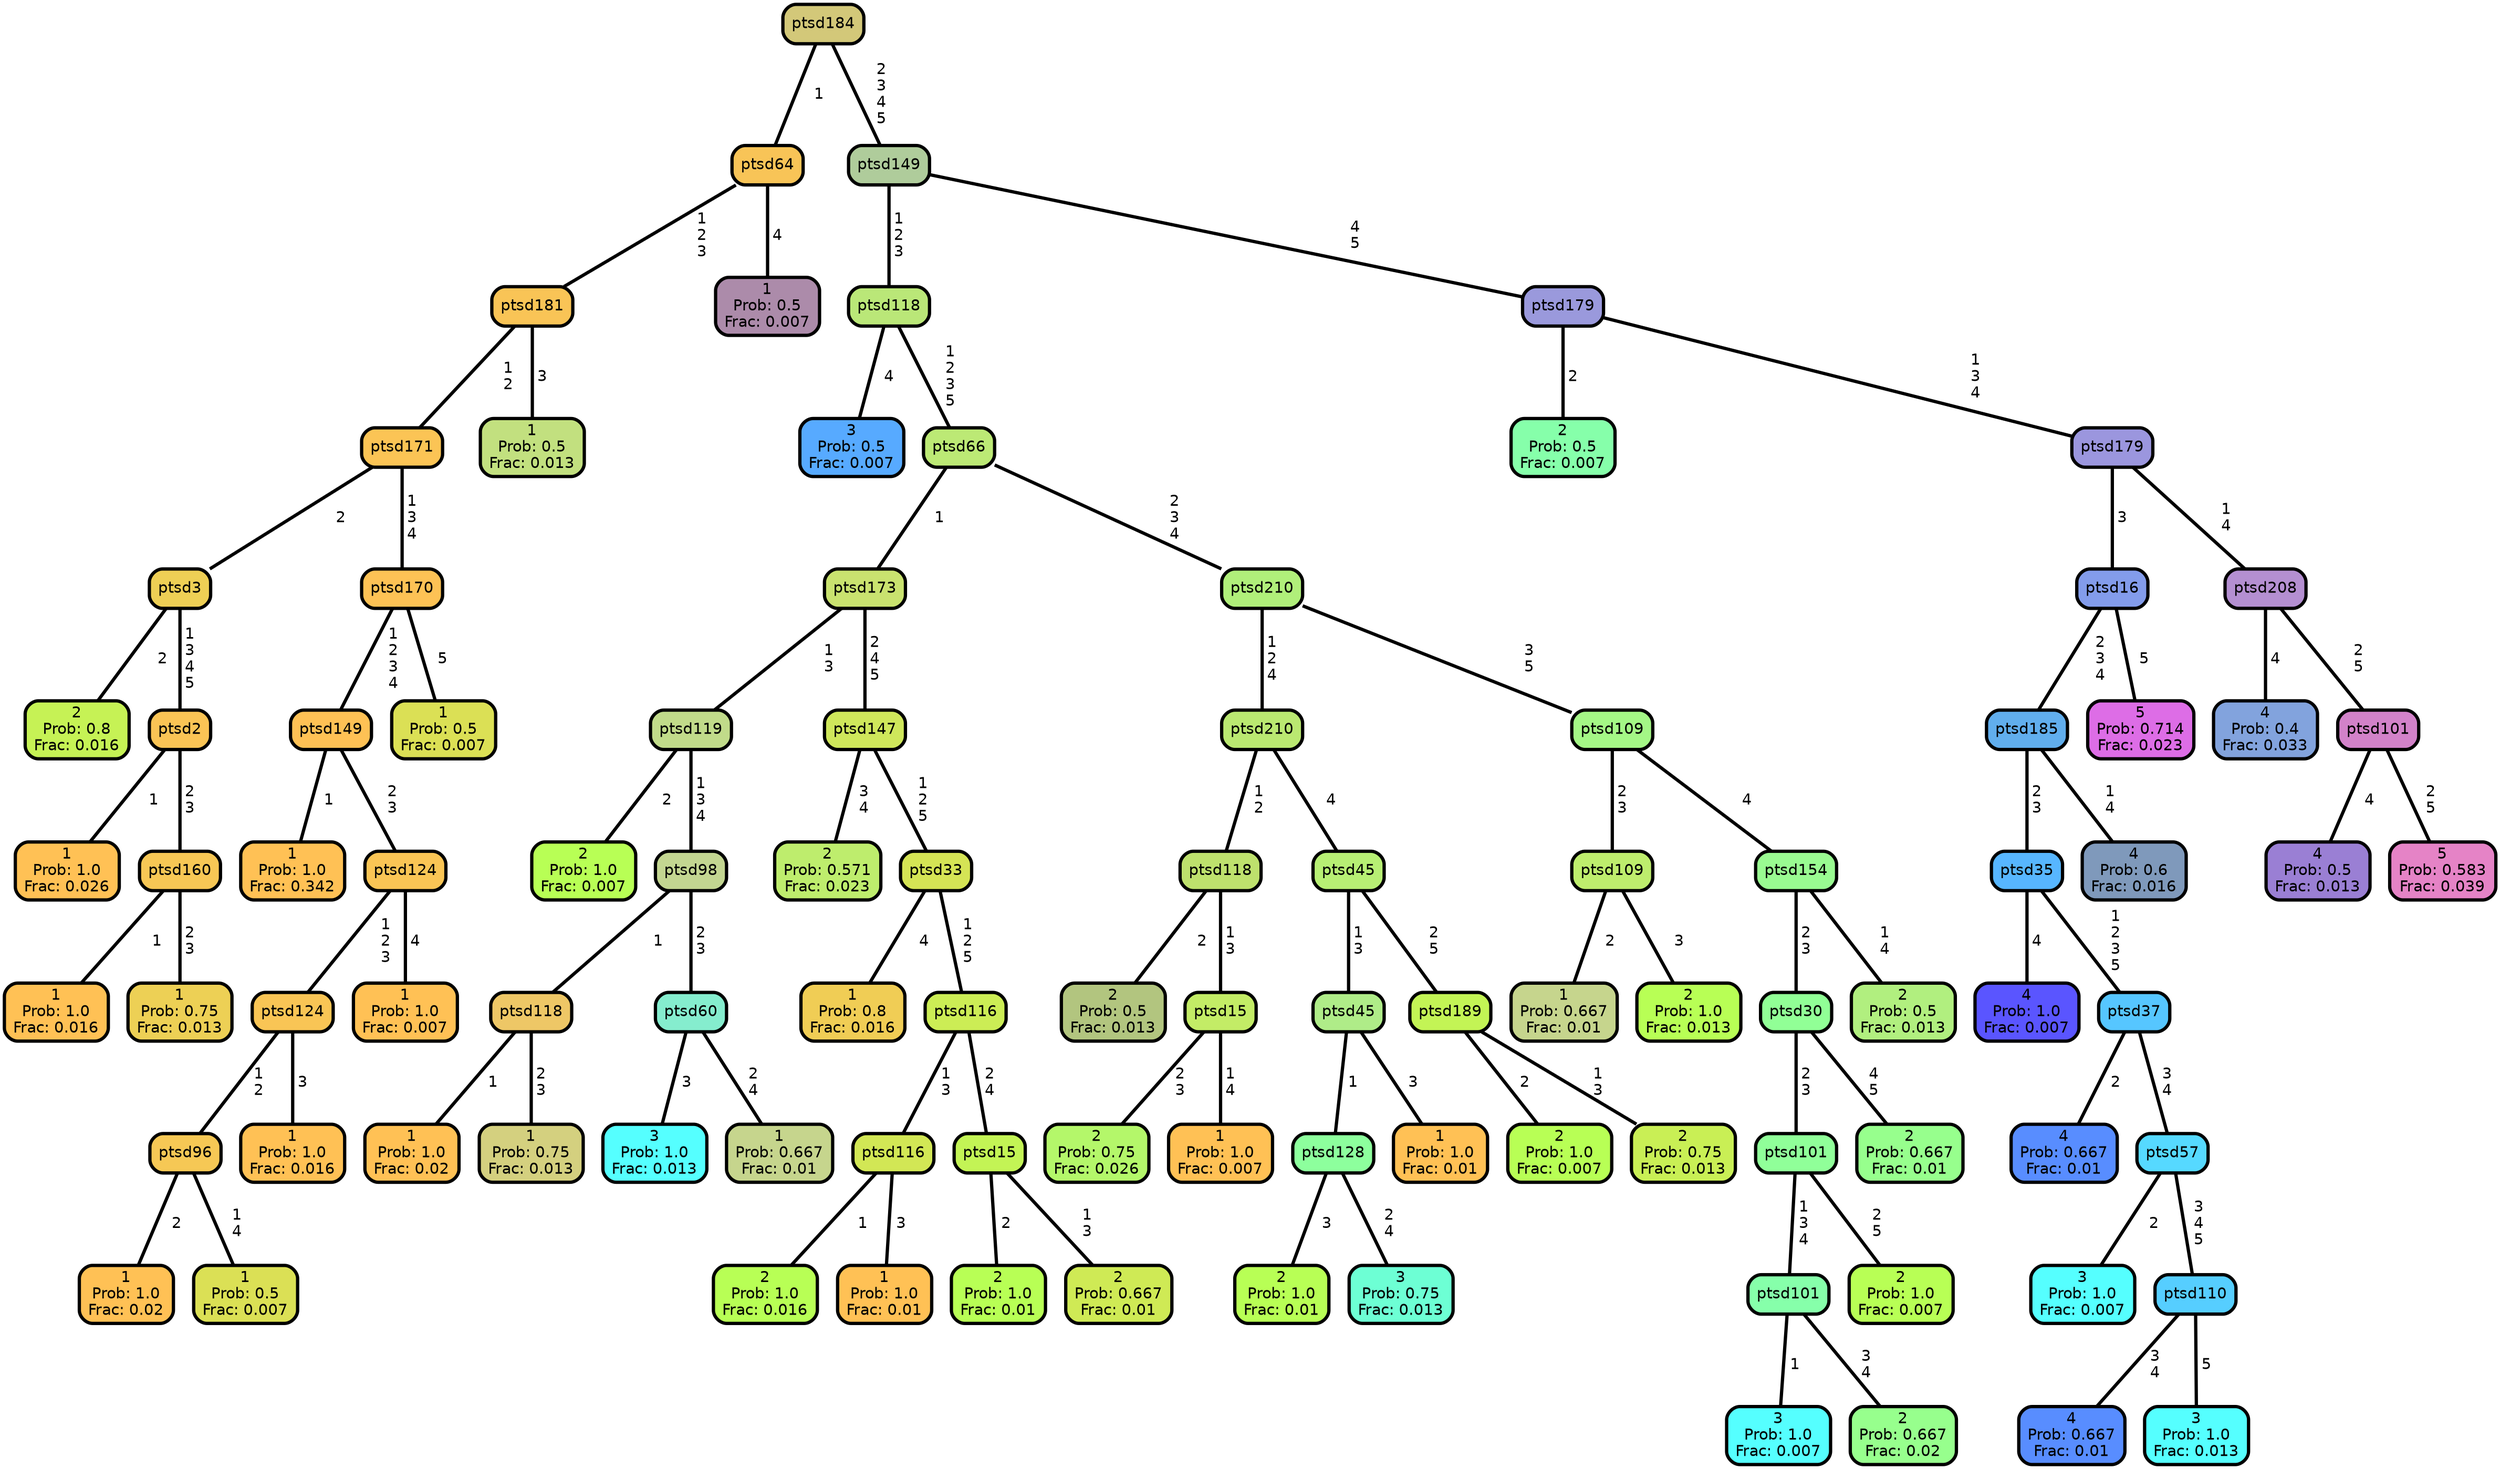 graph Tree {
node [shape=box, style="filled, rounded",color="black",penwidth="3",fontcolor="black",                 fontname=helvetica] ;
graph [ranksep="0 equally", splines=straight,                 bgcolor=transparent, dpi=200] ;
edge [fontname=helvetica, color=black] ;
0 [label="2
Prob: 0.8
Frac: 0.016", fillcolor="#c6f255"] ;
1 [label="ptsd3", fillcolor="#eecf55"] ;
2 [label="1
Prob: 1.0
Frac: 0.026", fillcolor="#ffc155"] ;
3 [label="ptsd2", fillcolor="#fac455"] ;
4 [label="1
Prob: 1.0
Frac: 0.016", fillcolor="#ffc155"] ;
5 [label="ptsd160", fillcolor="#f7c755"] ;
6 [label="1
Prob: 0.75
Frac: 0.013", fillcolor="#edd055"] ;
7 [label="ptsd171", fillcolor="#fbc455"] ;
8 [label="1
Prob: 1.0
Frac: 0.342", fillcolor="#ffc155"] ;
9 [label="ptsd149", fillcolor="#fec155"] ;
10 [label="1
Prob: 1.0
Frac: 0.02", fillcolor="#ffc155"] ;
11 [label="ptsd96", fillcolor="#f6c855"] ;
12 [label="1
Prob: 0.5
Frac: 0.007", fillcolor="#dbe055"] ;
13 [label="ptsd124", fillcolor="#f9c555"] ;
14 [label="1
Prob: 1.0
Frac: 0.016", fillcolor="#ffc155"] ;
15 [label="ptsd124", fillcolor="#fac555"] ;
16 [label="1
Prob: 1.0
Frac: 0.007", fillcolor="#ffc155"] ;
17 [label="ptsd170", fillcolor="#fdc255"] ;
18 [label="1
Prob: 0.5
Frac: 0.007", fillcolor="#dbe055"] ;
19 [label="ptsd181", fillcolor="#f9c456"] ;
20 [label="1
Prob: 0.5
Frac: 0.013", fillcolor="#c2e07f"] ;
21 [label="ptsd64", fillcolor="#f8c457"] ;
22 [label="1
Prob: 0.5
Frac: 0.007", fillcolor="#ac8baa"] ;
23 [label="ptsd184", fillcolor="#d3c879"] ;
24 [label="3
Prob: 0.5
Frac: 0.007", fillcolor="#57aaff"] ;
25 [label="ptsd118", fillcolor="#bae778"] ;
26 [label="2
Prob: 1.0
Frac: 0.007", fillcolor="#b8ff55"] ;
27 [label="ptsd119", fillcolor="#c1db8a"] ;
28 [label="1
Prob: 1.0
Frac: 0.02", fillcolor="#ffc155"] ;
29 [label="ptsd118", fillcolor="#eec766"] ;
30 [label="1
Prob: 0.75
Frac: 0.013", fillcolor="#d4d07f"] ;
31 [label="ptsd98", fillcolor="#c3d691"] ;
32 [label="3
Prob: 1.0
Frac: 0.013", fillcolor="#55ffff"] ;
33 [label="ptsd60", fillcolor="#85edce"] ;
34 [label="1
Prob: 0.667
Frac: 0.01", fillcolor="#c6d58d"] ;
35 [label="ptsd173", fillcolor="#c9e26f"] ;
36 [label="2
Prob: 0.571
Frac: 0.023", fillcolor="#beed6d"] ;
37 [label="ptsd147", fillcolor="#cfe75b"] ;
38 [label="1
Prob: 0.8
Frac: 0.016", fillcolor="#f0cd55"] ;
39 [label="ptsd33", fillcolor="#d5e455"] ;
40 [label="2
Prob: 1.0
Frac: 0.016", fillcolor="#b8ff55"] ;
41 [label="ptsd116", fillcolor="#d2e755"] ;
42 [label="1
Prob: 1.0
Frac: 0.01", fillcolor="#ffc155"] ;
43 [label="ptsd116", fillcolor="#cced55"] ;
44 [label="2
Prob: 1.0
Frac: 0.01", fillcolor="#b8ff55"] ;
45 [label="ptsd15", fillcolor="#c3f455"] ;
46 [label="2
Prob: 0.667
Frac: 0.01", fillcolor="#cfea55"] ;
47 [label="ptsd66", fillcolor="#bce975"] ;
48 [label="2
Prob: 0.5
Frac: 0.013", fillcolor="#b2c57f"] ;
49 [label="ptsd118", fillcolor="#bee16d"] ;
50 [label="2
Prob: 0.75
Frac: 0.026", fillcolor="#b4f76a"] ;
51 [label="ptsd15", fillcolor="#c3ec66"] ;
52 [label="1
Prob: 1.0
Frac: 0.007", fillcolor="#ffc155"] ;
53 [label="ptsd210", fillcolor="#bae871"] ;
54 [label="2
Prob: 1.0
Frac: 0.01", fillcolor="#b8ff55"] ;
55 [label="ptsd128", fillcolor="#8dff9d"] ;
56 [label="3
Prob: 0.75
Frac: 0.013", fillcolor="#6dffd4"] ;
57 [label="ptsd45", fillcolor="#afec88"] ;
58 [label="1
Prob: 1.0
Frac: 0.01", fillcolor="#ffc155"] ;
59 [label="ptsd45", fillcolor="#b7ef74"] ;
60 [label="2
Prob: 1.0
Frac: 0.007", fillcolor="#b8ff55"] ;
61 [label="ptsd189", fillcolor="#c3f455"] ;
62 [label="2
Prob: 0.75
Frac: 0.013", fillcolor="#c9ef55"] ;
63 [label="ptsd210", fillcolor="#b0ef7a"] ;
64 [label="1
Prob: 0.667
Frac: 0.01", fillcolor="#c6d58d"] ;
65 [label="ptsd109", fillcolor="#beed6d"] ;
66 [label="2
Prob: 1.0
Frac: 0.013", fillcolor="#b8ff55"] ;
67 [label="ptsd109", fillcolor="#a4f786"] ;
68 [label="3
Prob: 1.0
Frac: 0.007", fillcolor="#55ffff"] ;
69 [label="ptsd101", fillcolor="#86ffaa"] ;
70 [label="2
Prob: 0.667
Frac: 0.02", fillcolor="#97ff8d"] ;
71 [label="ptsd101", fillcolor="#90ff99"] ;
72 [label="2
Prob: 1.0
Frac: 0.007", fillcolor="#b8ff55"] ;
73 [label="ptsd30", fillcolor="#91ff96"] ;
74 [label="2
Prob: 0.667
Frac: 0.01", fillcolor="#97ff8d"] ;
75 [label="ptsd154", fillcolor="#99fb91"] ;
76 [label="2
Prob: 0.5
Frac: 0.013", fillcolor="#b1ef7f"] ;
77 [label="ptsd149", fillcolor="#afcc9b"] ;
78 [label="2
Prob: 0.5
Frac: 0.007", fillcolor="#86ffaa"] ;
79 [label="ptsd179", fillcolor="#9a99dc"] ;
80 [label="4
Prob: 1.0
Frac: 0.007", fillcolor="#5a55ff"] ;
81 [label="ptsd35", fillcolor="#57b6ff"] ;
82 [label="4
Prob: 0.667
Frac: 0.01", fillcolor="#588dff"] ;
83 [label="ptsd37", fillcolor="#56c6ff"] ;
84 [label="3
Prob: 1.0
Frac: 0.007", fillcolor="#55ffff"] ;
85 [label="ptsd57", fillcolor="#56d9ff"] ;
86 [label="4
Prob: 0.667
Frac: 0.01", fillcolor="#588dff"] ;
87 [label="ptsd110", fillcolor="#56ceff"] ;
88 [label="3
Prob: 1.0
Frac: 0.013", fillcolor="#55ffff"] ;
89 [label="ptsd185", fillcolor="#61aeed"] ;
90 [label="4
Prob: 0.6
Frac: 0.016", fillcolor="#7f99bb"] ;
91 [label="ptsd16", fillcolor="#839ceb"] ;
92 [label="5
Prob: 0.714
Frac: 0.023", fillcolor="#dd6de6"] ;
93 [label="ptsd179", fillcolor="#9b96de"] ;
94 [label="4
Prob: 0.4
Frac: 0.033", fillcolor="#82a3dd"] ;
95 [label="ptsd208", fillcolor="#b48fd1"] ;
96 [label="4
Prob: 0.5
Frac: 0.013", fillcolor="#9a7fd4"] ;
97 [label="ptsd101", fillcolor="#d282c9"] ;
98 [label="5
Prob: 0.583
Frac: 0.039", fillcolor="#e583c6"] ;
1 -- 0 [label=" 2",penwidth=3] ;
1 -- 3 [label=" 1\n 3\n 4\n 5",penwidth=3] ;
3 -- 2 [label=" 1",penwidth=3] ;
3 -- 5 [label=" 2\n 3",penwidth=3] ;
5 -- 4 [label=" 1",penwidth=3] ;
5 -- 6 [label=" 2\n 3",penwidth=3] ;
7 -- 1 [label=" 2",penwidth=3] ;
7 -- 17 [label=" 1\n 3\n 4",penwidth=3] ;
9 -- 8 [label=" 1",penwidth=3] ;
9 -- 15 [label=" 2\n 3",penwidth=3] ;
11 -- 10 [label=" 2",penwidth=3] ;
11 -- 12 [label=" 1\n 4",penwidth=3] ;
13 -- 11 [label=" 1\n 2",penwidth=3] ;
13 -- 14 [label=" 3",penwidth=3] ;
15 -- 13 [label=" 1\n 2\n 3",penwidth=3] ;
15 -- 16 [label=" 4",penwidth=3] ;
17 -- 9 [label=" 1\n 2\n 3\n 4",penwidth=3] ;
17 -- 18 [label=" 5",penwidth=3] ;
19 -- 7 [label=" 1\n 2",penwidth=3] ;
19 -- 20 [label=" 3",penwidth=3] ;
21 -- 19 [label=" 1\n 2\n 3",penwidth=3] ;
21 -- 22 [label=" 4",penwidth=3] ;
23 -- 21 [label=" 1",penwidth=3] ;
23 -- 77 [label=" 2\n 3\n 4\n 5",penwidth=3] ;
25 -- 24 [label=" 4",penwidth=3] ;
25 -- 47 [label=" 1\n 2\n 3\n 5",penwidth=3] ;
27 -- 26 [label=" 2",penwidth=3] ;
27 -- 31 [label=" 1\n 3\n 4",penwidth=3] ;
29 -- 28 [label=" 1",penwidth=3] ;
29 -- 30 [label=" 2\n 3",penwidth=3] ;
31 -- 29 [label=" 1",penwidth=3] ;
31 -- 33 [label=" 2\n 3",penwidth=3] ;
33 -- 32 [label=" 3",penwidth=3] ;
33 -- 34 [label=" 2\n 4",penwidth=3] ;
35 -- 27 [label=" 1\n 3",penwidth=3] ;
35 -- 37 [label=" 2\n 4\n 5",penwidth=3] ;
37 -- 36 [label=" 3\n 4",penwidth=3] ;
37 -- 39 [label=" 1\n 2\n 5",penwidth=3] ;
39 -- 38 [label=" 4",penwidth=3] ;
39 -- 43 [label=" 1\n 2\n 5",penwidth=3] ;
41 -- 40 [label=" 1",penwidth=3] ;
41 -- 42 [label=" 3",penwidth=3] ;
43 -- 41 [label=" 1\n 3",penwidth=3] ;
43 -- 45 [label=" 2\n 4",penwidth=3] ;
45 -- 44 [label=" 2",penwidth=3] ;
45 -- 46 [label=" 1\n 3",penwidth=3] ;
47 -- 35 [label=" 1",penwidth=3] ;
47 -- 63 [label=" 2\n 3\n 4",penwidth=3] ;
49 -- 48 [label=" 2",penwidth=3] ;
49 -- 51 [label=" 1\n 3",penwidth=3] ;
51 -- 50 [label=" 2\n 3",penwidth=3] ;
51 -- 52 [label=" 1\n 4",penwidth=3] ;
53 -- 49 [label=" 1\n 2",penwidth=3] ;
53 -- 59 [label=" 4",penwidth=3] ;
55 -- 54 [label=" 3",penwidth=3] ;
55 -- 56 [label=" 2\n 4",penwidth=3] ;
57 -- 55 [label=" 1",penwidth=3] ;
57 -- 58 [label=" 3",penwidth=3] ;
59 -- 57 [label=" 1\n 3",penwidth=3] ;
59 -- 61 [label=" 2\n 5",penwidth=3] ;
61 -- 60 [label=" 2",penwidth=3] ;
61 -- 62 [label=" 1\n 3",penwidth=3] ;
63 -- 53 [label=" 1\n 2\n 4",penwidth=3] ;
63 -- 67 [label=" 3\n 5",penwidth=3] ;
65 -- 64 [label=" 2",penwidth=3] ;
65 -- 66 [label=" 3",penwidth=3] ;
67 -- 65 [label=" 2\n 3",penwidth=3] ;
67 -- 75 [label=" 4",penwidth=3] ;
69 -- 68 [label=" 1",penwidth=3] ;
69 -- 70 [label=" 3\n 4",penwidth=3] ;
71 -- 69 [label=" 1\n 3\n 4",penwidth=3] ;
71 -- 72 [label=" 2\n 5",penwidth=3] ;
73 -- 71 [label=" 2\n 3",penwidth=3] ;
73 -- 74 [label=" 4\n 5",penwidth=3] ;
75 -- 73 [label=" 2\n 3",penwidth=3] ;
75 -- 76 [label=" 1\n 4",penwidth=3] ;
77 -- 25 [label=" 1\n 2\n 3",penwidth=3] ;
77 -- 79 [label=" 4\n 5",penwidth=3] ;
79 -- 78 [label=" 2",penwidth=3] ;
79 -- 93 [label=" 1\n 3\n 4",penwidth=3] ;
81 -- 80 [label=" 4",penwidth=3] ;
81 -- 83 [label=" 1\n 2\n 3\n 5",penwidth=3] ;
83 -- 82 [label=" 2",penwidth=3] ;
83 -- 85 [label=" 3\n 4",penwidth=3] ;
85 -- 84 [label=" 2",penwidth=3] ;
85 -- 87 [label=" 3\n 4\n 5",penwidth=3] ;
87 -- 86 [label=" 3\n 4",penwidth=3] ;
87 -- 88 [label=" 5",penwidth=3] ;
89 -- 81 [label=" 2\n 3",penwidth=3] ;
89 -- 90 [label=" 1\n 4",penwidth=3] ;
91 -- 89 [label=" 2\n 3\n 4",penwidth=3] ;
91 -- 92 [label=" 5",penwidth=3] ;
93 -- 91 [label=" 3",penwidth=3] ;
93 -- 95 [label=" 1\n 4",penwidth=3] ;
95 -- 94 [label=" 4",penwidth=3] ;
95 -- 97 [label=" 2\n 5",penwidth=3] ;
97 -- 96 [label=" 4",penwidth=3] ;
97 -- 98 [label=" 2\n 5",penwidth=3] ;
{rank = same;}}